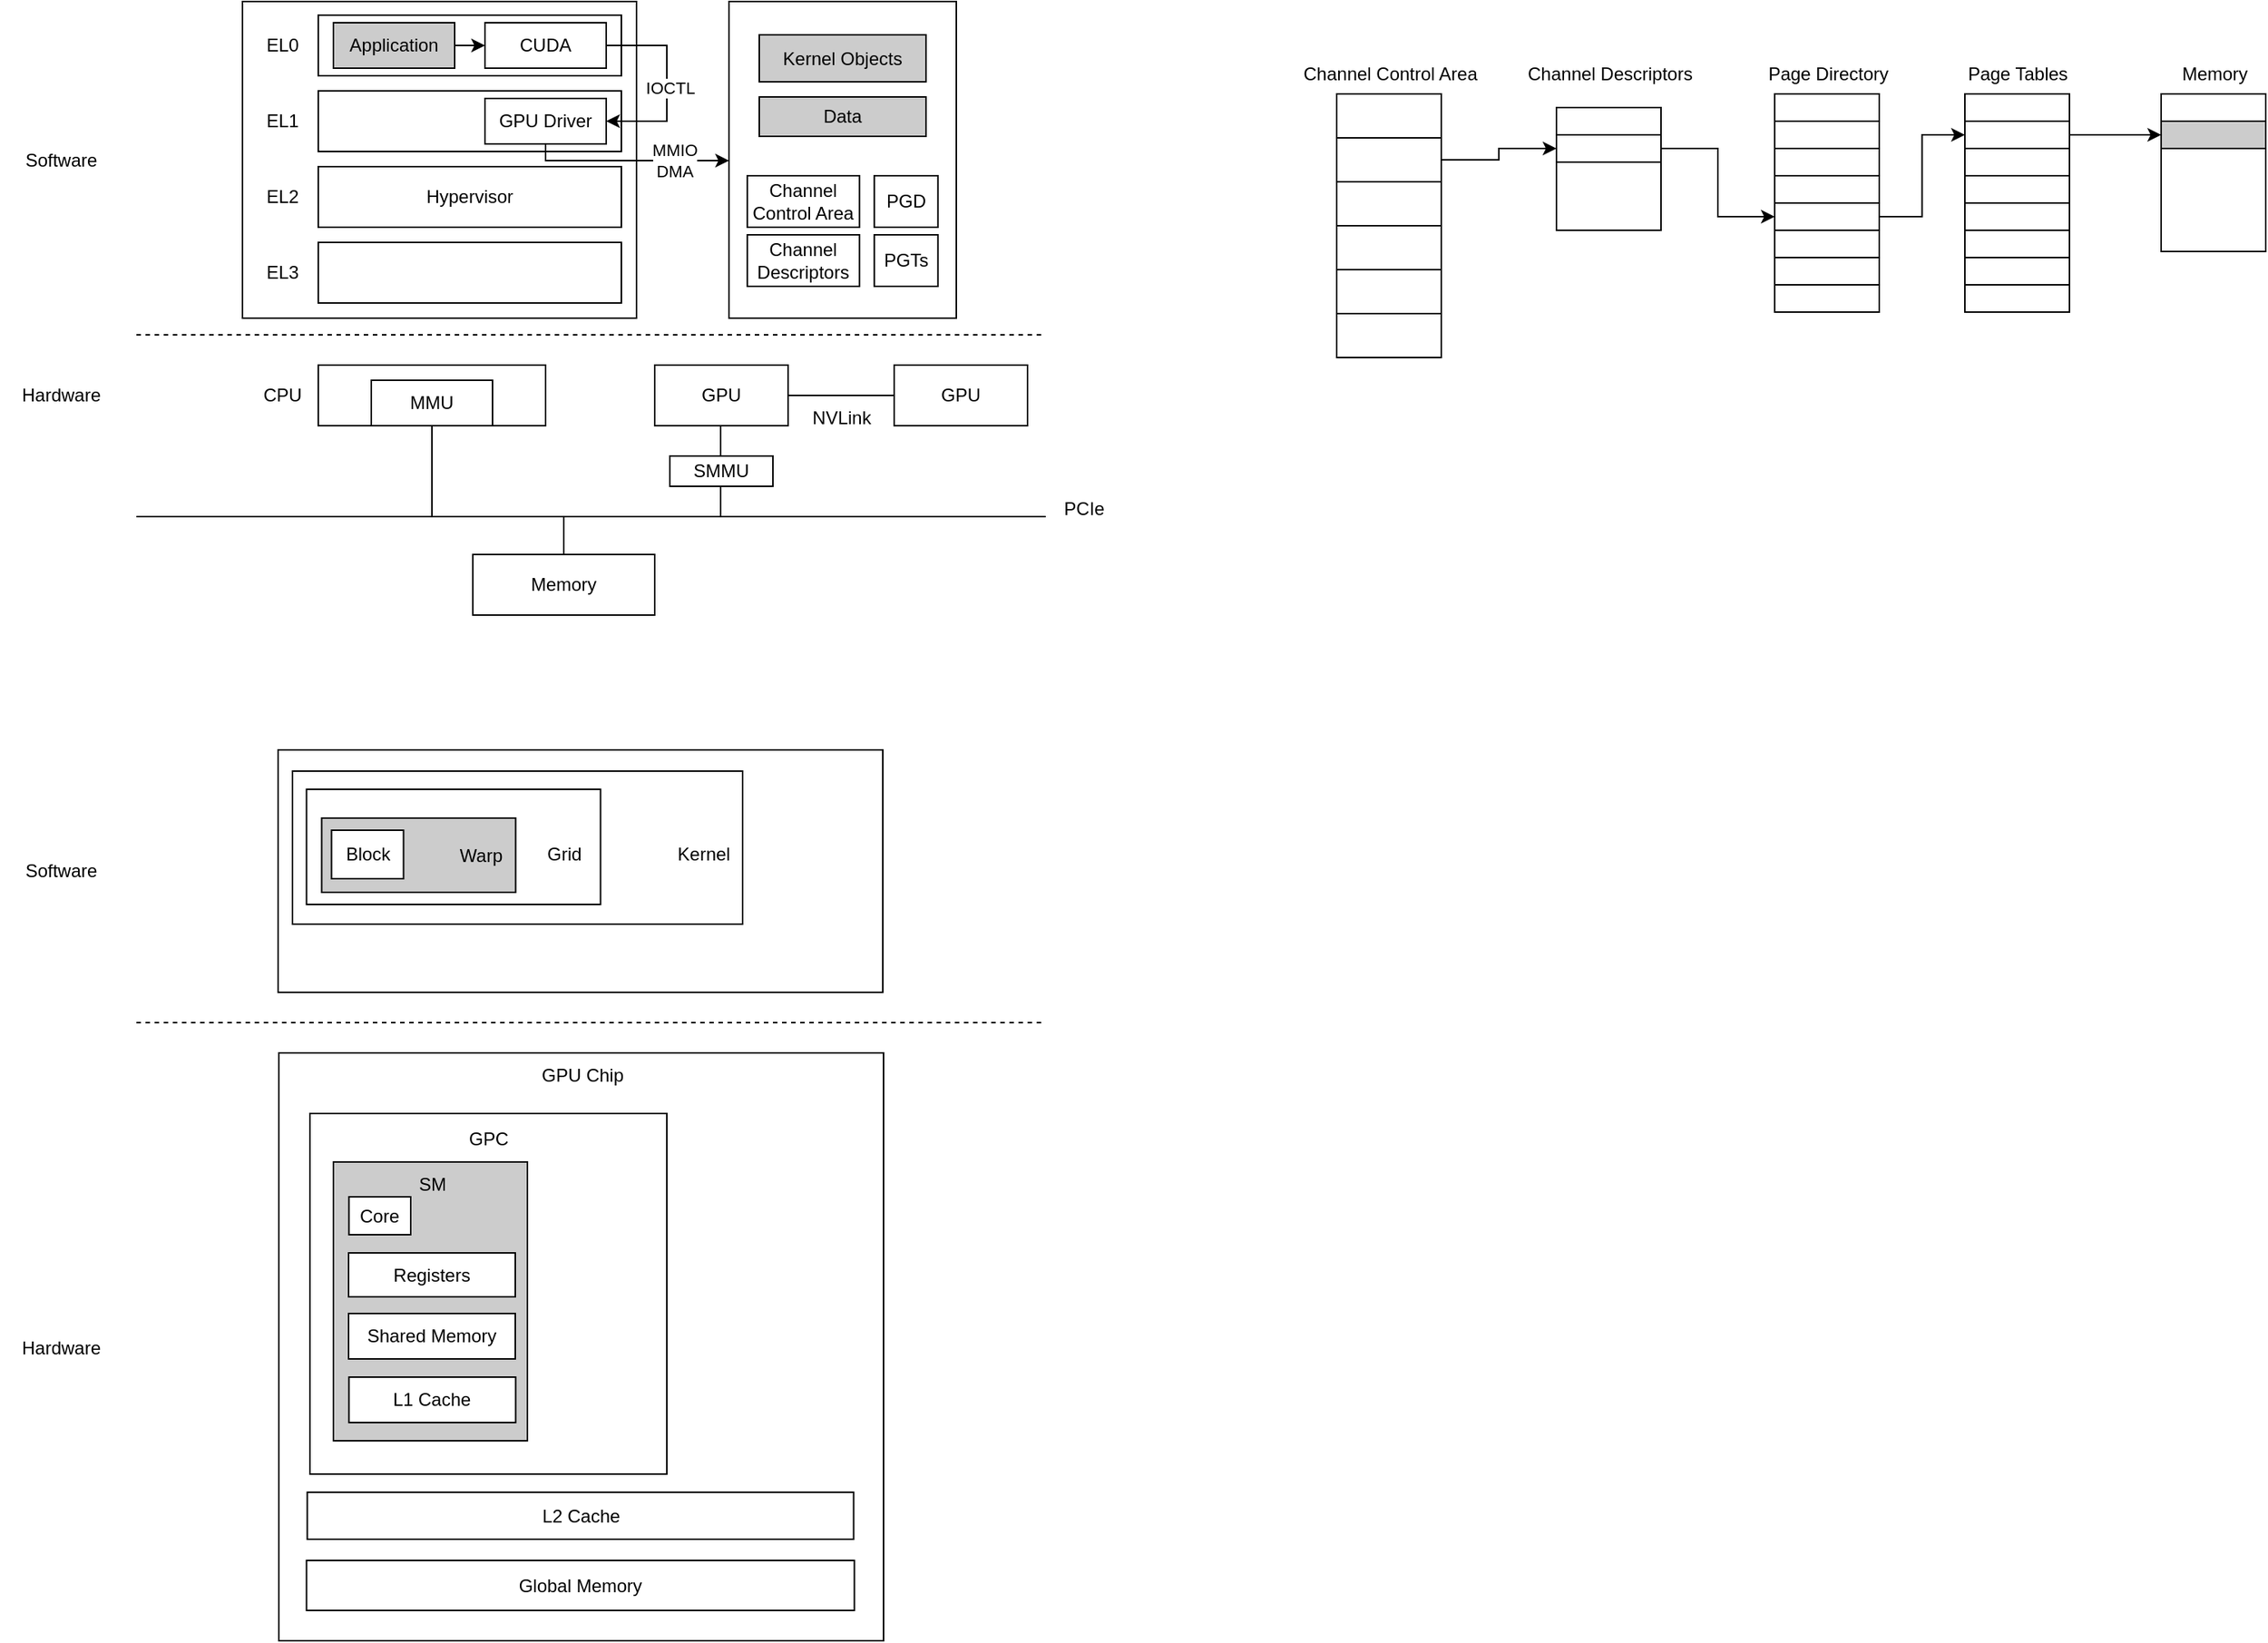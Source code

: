 <mxfile version="22.1.18" type="github">
  <diagram name="第 1 页" id="76gSzwDmyLc00p9UoDqc">
    <mxGraphModel dx="1434" dy="703" grid="0" gridSize="10" guides="1" tooltips="1" connect="1" arrows="1" fold="1" page="1" pageScale="1" pageWidth="827" pageHeight="1169" math="0" shadow="0">
      <root>
        <mxCell id="0" />
        <mxCell id="1" parent="0" />
        <mxCell id="Lvt8BLayGIzZ9a2WDVhJ-5" value="" style="rounded=0;whiteSpace=wrap;html=1;" parent="1" vertex="1">
          <mxGeometry x="213.5" y="538" width="399" height="160" as="geometry" />
        </mxCell>
        <mxCell id="k-6rWUn0pmYKdRlieo-q-6" value="" style="rounded=0;whiteSpace=wrap;html=1;fillStyle=auto;fillColor=#FFFFFF;" vertex="1" parent="1">
          <mxGeometry x="223" y="552" width="297" height="101" as="geometry" />
        </mxCell>
        <mxCell id="YlZIAGrA0F06KBuR_lRS-27" value="" style="endArrow=none;html=1;rounded=0;entryX=0.5;entryY=1;entryDx=0;entryDy=0;" parent="1" edge="1">
          <mxGeometry width="50" height="50" relative="1" as="geometry">
            <mxPoint x="505.5" y="384" as="sourcePoint" />
            <mxPoint x="505.5" y="324" as="targetPoint" />
          </mxGeometry>
        </mxCell>
        <mxCell id="YlZIAGrA0F06KBuR_lRS-4" value="" style="rounded=0;whiteSpace=wrap;html=1;" parent="1" vertex="1">
          <mxGeometry x="511" y="44" width="150" height="209" as="geometry" />
        </mxCell>
        <mxCell id="AxmWXK1IRvQXEE8dryBR-5" value="" style="rounded=0;whiteSpace=wrap;html=1;" parent="1" vertex="1">
          <mxGeometry x="190" y="44" width="260" height="209" as="geometry" />
        </mxCell>
        <mxCell id="fNoI1GPfpQh8-SWNFA4j-1" value="" style="rounded=0;whiteSpace=wrap;html=1;" parent="1" vertex="1">
          <mxGeometry x="240" y="284" width="150" height="40" as="geometry" />
        </mxCell>
        <mxCell id="fNoI1GPfpQh8-SWNFA4j-2" value="GPU" style="rounded=0;whiteSpace=wrap;html=1;" parent="1" vertex="1">
          <mxGeometry x="462" y="284" width="88" height="40" as="geometry" />
        </mxCell>
        <mxCell id="fNoI1GPfpQh8-SWNFA4j-3" value="CPU" style="text;html=1;align=center;verticalAlign=middle;resizable=0;points=[];autosize=1;strokeColor=none;fillColor=none;rounded=0;" parent="1" vertex="1">
          <mxGeometry x="191" y="289" width="50" height="30" as="geometry" />
        </mxCell>
        <mxCell id="fNoI1GPfpQh8-SWNFA4j-5" value="" style="endArrow=none;dashed=1;html=1;rounded=0;" parent="1" edge="1">
          <mxGeometry width="50" height="50" relative="1" as="geometry">
            <mxPoint x="120" y="264" as="sourcePoint" />
            <mxPoint x="720" y="264" as="targetPoint" />
          </mxGeometry>
        </mxCell>
        <mxCell id="fNoI1GPfpQh8-SWNFA4j-6" value="Hardware" style="text;html=1;align=center;verticalAlign=middle;resizable=0;points=[];autosize=1;strokeColor=none;fillColor=none;rounded=0;" parent="1" vertex="1">
          <mxGeometry x="30" y="289" width="80" height="30" as="geometry" />
        </mxCell>
        <mxCell id="fNoI1GPfpQh8-SWNFA4j-7" value="Software" style="text;html=1;align=center;verticalAlign=middle;resizable=0;points=[];autosize=1;strokeColor=none;fillColor=none;rounded=0;" parent="1" vertex="1">
          <mxGeometry x="35" y="134" width="70" height="30" as="geometry" />
        </mxCell>
        <mxCell id="fNoI1GPfpQh8-SWNFA4j-8" value="" style="rounded=0;whiteSpace=wrap;html=1;" parent="1" vertex="1">
          <mxGeometry x="240" y="103" width="200" height="40" as="geometry" />
        </mxCell>
        <mxCell id="fNoI1GPfpQh8-SWNFA4j-10" value="" style="rounded=0;whiteSpace=wrap;html=1;" parent="1" vertex="1">
          <mxGeometry x="240" y="53" width="200" height="40" as="geometry" />
        </mxCell>
        <mxCell id="YlZIAGrA0F06KBuR_lRS-19" style="edgeStyle=orthogonalEdgeStyle;rounded=0;orthogonalLoop=1;jettySize=auto;html=1;exitX=0.5;exitY=1;exitDx=0;exitDy=0;" parent="1" source="fNoI1GPfpQh8-SWNFA4j-11" target="YlZIAGrA0F06KBuR_lRS-4" edge="1">
          <mxGeometry relative="1" as="geometry">
            <Array as="points">
              <mxPoint x="390" y="149" />
            </Array>
          </mxGeometry>
        </mxCell>
        <mxCell id="YlZIAGrA0F06KBuR_lRS-22" value="MMIO&lt;br&gt;DMA" style="edgeLabel;html=1;align=center;verticalAlign=middle;resizable=0;points=[];rounded=0;" parent="YlZIAGrA0F06KBuR_lRS-19" vertex="1" connectable="0">
          <mxGeometry x="0.333" y="1" relative="1" as="geometry">
            <mxPoint x="8" y="1" as="offset" />
          </mxGeometry>
        </mxCell>
        <mxCell id="fNoI1GPfpQh8-SWNFA4j-11" value="GPU Driver" style="rounded=0;whiteSpace=wrap;html=1;fillStyle=auto;fillColor=#FFFFFF;" parent="1" vertex="1">
          <mxGeometry x="350" y="108" width="80" height="30" as="geometry" />
        </mxCell>
        <mxCell id="fNoI1GPfpQh8-SWNFA4j-12" value="MMU" style="rounded=0;whiteSpace=wrap;html=1;" parent="1" vertex="1">
          <mxGeometry x="275" y="294" width="80" height="30" as="geometry" />
        </mxCell>
        <mxCell id="fNoI1GPfpQh8-SWNFA4j-13" value="SMMU" style="rounded=0;whiteSpace=wrap;html=1;" parent="1" vertex="1">
          <mxGeometry x="472" y="344" width="68" height="20" as="geometry" />
        </mxCell>
        <mxCell id="fNoI1GPfpQh8-SWNFA4j-14" value="EL1" style="text;html=1;align=center;verticalAlign=middle;resizable=0;points=[];autosize=1;strokeColor=none;fillColor=none;rounded=0;" parent="1" vertex="1">
          <mxGeometry x="196" y="108" width="40" height="30" as="geometry" />
        </mxCell>
        <mxCell id="fNoI1GPfpQh8-SWNFA4j-15" value="EL0" style="text;html=1;align=center;verticalAlign=middle;resizable=0;points=[];autosize=1;strokeColor=none;fillColor=none;rounded=0;" parent="1" vertex="1">
          <mxGeometry x="196" y="58" width="40" height="30" as="geometry" />
        </mxCell>
        <mxCell id="AxmWXK1IRvQXEE8dryBR-1" value="" style="endArrow=none;html=1;rounded=0;" parent="1" edge="1">
          <mxGeometry width="50" height="50" relative="1" as="geometry">
            <mxPoint x="120" y="384" as="sourcePoint" />
            <mxPoint x="720" y="384" as="targetPoint" />
          </mxGeometry>
        </mxCell>
        <mxCell id="YlZIAGrA0F06KBuR_lRS-17" style="edgeStyle=orthogonalEdgeStyle;rounded=0;orthogonalLoop=1;jettySize=auto;html=1;exitX=1;exitY=0.5;exitDx=0;exitDy=0;entryX=0;entryY=0.5;entryDx=0;entryDy=0;" parent="1" source="AxmWXK1IRvQXEE8dryBR-2" target="AxmWXK1IRvQXEE8dryBR-23" edge="1">
          <mxGeometry relative="1" as="geometry" />
        </mxCell>
        <mxCell id="AxmWXK1IRvQXEE8dryBR-2" value="Application" style="rounded=0;whiteSpace=wrap;html=1;fillStyle=auto;fillColor=#CCCCCC;" parent="1" vertex="1">
          <mxGeometry x="250" y="58" width="80" height="30" as="geometry" />
        </mxCell>
        <mxCell id="AxmWXK1IRvQXEE8dryBR-3" value="Hypervisor" style="rounded=0;whiteSpace=wrap;html=1;" parent="1" vertex="1">
          <mxGeometry x="240" y="153" width="200" height="40" as="geometry" />
        </mxCell>
        <mxCell id="AxmWXK1IRvQXEE8dryBR-4" value="" style="rounded=0;whiteSpace=wrap;html=1;" parent="1" vertex="1">
          <mxGeometry x="240" y="203" width="200" height="40" as="geometry" />
        </mxCell>
        <mxCell id="AxmWXK1IRvQXEE8dryBR-6" value="EL2" style="text;html=1;align=center;verticalAlign=middle;resizable=0;points=[];autosize=1;strokeColor=none;fillColor=none;rounded=0;" parent="1" vertex="1">
          <mxGeometry x="196" y="158" width="40" height="30" as="geometry" />
        </mxCell>
        <mxCell id="AxmWXK1IRvQXEE8dryBR-7" value="EL3" style="text;html=1;align=center;verticalAlign=middle;resizable=0;points=[];autosize=1;strokeColor=none;fillColor=none;rounded=0;" parent="1" vertex="1">
          <mxGeometry x="196" y="208" width="40" height="30" as="geometry" />
        </mxCell>
        <mxCell id="AxmWXK1IRvQXEE8dryBR-9" value="" style="endArrow=none;html=1;rounded=0;entryX=0.5;entryY=1;entryDx=0;entryDy=0;" parent="1" target="fNoI1GPfpQh8-SWNFA4j-12" edge="1">
          <mxGeometry width="50" height="50" relative="1" as="geometry">
            <mxPoint x="315" y="384" as="sourcePoint" />
            <mxPoint x="440" y="304" as="targetPoint" />
          </mxGeometry>
        </mxCell>
        <mxCell id="AxmWXK1IRvQXEE8dryBR-10" value="Memory" style="rounded=0;whiteSpace=wrap;html=1;" parent="1" vertex="1">
          <mxGeometry x="342" y="409" width="120" height="40" as="geometry" />
        </mxCell>
        <mxCell id="AxmWXK1IRvQXEE8dryBR-11" value="" style="endArrow=none;html=1;rounded=0;entryX=0.5;entryY=0;entryDx=0;entryDy=0;" parent="1" target="AxmWXK1IRvQXEE8dryBR-10" edge="1">
          <mxGeometry width="50" height="50" relative="1" as="geometry">
            <mxPoint x="402" y="384" as="sourcePoint" />
            <mxPoint x="342" y="334" as="targetPoint" />
          </mxGeometry>
        </mxCell>
        <mxCell id="AxmWXK1IRvQXEE8dryBR-15" value="PCIe" style="text;html=1;align=center;verticalAlign=middle;resizable=0;points=[];autosize=1;strokeColor=none;fillColor=none;rounded=0;" parent="1" vertex="1">
          <mxGeometry x="720" y="364" width="50" height="30" as="geometry" />
        </mxCell>
        <mxCell id="AxmWXK1IRvQXEE8dryBR-17" value="GPU" style="rounded=0;whiteSpace=wrap;html=1;" parent="1" vertex="1">
          <mxGeometry x="620" y="284" width="88" height="40" as="geometry" />
        </mxCell>
        <mxCell id="AxmWXK1IRvQXEE8dryBR-18" value="" style="endArrow=none;html=1;rounded=0;exitX=1;exitY=0.5;exitDx=0;exitDy=0;entryX=0;entryY=0.5;entryDx=0;entryDy=0;" parent="1" source="fNoI1GPfpQh8-SWNFA4j-2" target="AxmWXK1IRvQXEE8dryBR-17" edge="1">
          <mxGeometry width="50" height="50" relative="1" as="geometry">
            <mxPoint x="538" y="334" as="sourcePoint" />
            <mxPoint x="538" y="404" as="targetPoint" />
          </mxGeometry>
        </mxCell>
        <mxCell id="AxmWXK1IRvQXEE8dryBR-19" value="NVLink" style="text;html=1;align=center;verticalAlign=middle;resizable=0;points=[];autosize=1;strokeColor=none;fillColor=none;rounded=0;" parent="1" vertex="1">
          <mxGeometry x="555" y="304" width="60" height="30" as="geometry" />
        </mxCell>
        <mxCell id="AxmWXK1IRvQXEE8dryBR-22" value="" style="rounded=0;whiteSpace=wrap;html=1;" parent="1" vertex="1">
          <mxGeometry x="214" y="738" width="399" height="388" as="geometry" />
        </mxCell>
        <mxCell id="YlZIAGrA0F06KBuR_lRS-15" style="edgeStyle=orthogonalEdgeStyle;rounded=0;orthogonalLoop=1;jettySize=auto;html=1;exitX=1;exitY=0.5;exitDx=0;exitDy=0;entryX=1;entryY=0.5;entryDx=0;entryDy=0;" parent="1" source="AxmWXK1IRvQXEE8dryBR-23" target="fNoI1GPfpQh8-SWNFA4j-11" edge="1">
          <mxGeometry relative="1" as="geometry">
            <Array as="points">
              <mxPoint x="470" y="73" />
              <mxPoint x="470" y="123" />
            </Array>
          </mxGeometry>
        </mxCell>
        <mxCell id="YlZIAGrA0F06KBuR_lRS-16" value="IOCTL" style="edgeLabel;html=1;align=center;verticalAlign=middle;resizable=0;points=[];rounded=0;" parent="YlZIAGrA0F06KBuR_lRS-15" vertex="1" connectable="0">
          <mxGeometry x="0.036" y="2" relative="1" as="geometry">
            <mxPoint as="offset" />
          </mxGeometry>
        </mxCell>
        <mxCell id="AxmWXK1IRvQXEE8dryBR-23" value="CUDA" style="rounded=0;whiteSpace=wrap;html=1;fillStyle=auto;fillColor=#FFFFFF;" parent="1" vertex="1">
          <mxGeometry x="350" y="58" width="80" height="30" as="geometry" />
        </mxCell>
        <mxCell id="AxmWXK1IRvQXEE8dryBR-24" value="" style="rounded=0;whiteSpace=wrap;html=1;" parent="1" vertex="1">
          <mxGeometry x="234.5" y="778" width="235.5" height="238" as="geometry" />
        </mxCell>
        <mxCell id="AxmWXK1IRvQXEE8dryBR-25" value="GPU Chip" style="text;html=1;align=center;verticalAlign=middle;resizable=0;points=[];autosize=1;strokeColor=none;fillColor=none;rounded=0;" parent="1" vertex="1">
          <mxGeometry x="374" y="738" width="80" height="30" as="geometry" />
        </mxCell>
        <mxCell id="Lvt8BLayGIzZ9a2WDVhJ-1" value="" style="endArrow=none;dashed=1;html=1;rounded=0;" parent="1" edge="1">
          <mxGeometry width="50" height="50" relative="1" as="geometry">
            <mxPoint x="120" y="718" as="sourcePoint" />
            <mxPoint x="720" y="718" as="targetPoint" />
          </mxGeometry>
        </mxCell>
        <mxCell id="Lvt8BLayGIzZ9a2WDVhJ-2" value="Hardware" style="text;html=1;align=center;verticalAlign=middle;resizable=0;points=[];autosize=1;strokeColor=none;fillColor=none;rounded=0;" parent="1" vertex="1">
          <mxGeometry x="30" y="918" width="80" height="30" as="geometry" />
        </mxCell>
        <mxCell id="Lvt8BLayGIzZ9a2WDVhJ-3" value="Software" style="text;html=1;align=center;verticalAlign=middle;resizable=0;points=[];autosize=1;strokeColor=none;fillColor=none;rounded=0;" parent="1" vertex="1">
          <mxGeometry x="35" y="603" width="70" height="30" as="geometry" />
        </mxCell>
        <mxCell id="Lvt8BLayGIzZ9a2WDVhJ-9" value="Global Memory" style="rounded=0;whiteSpace=wrap;html=1;" parent="1" vertex="1">
          <mxGeometry x="232.25" y="1073" width="361.5" height="33" as="geometry" />
        </mxCell>
        <mxCell id="Lvt8BLayGIzZ9a2WDVhJ-10" value="L2 Cache" style="rounded=0;whiteSpace=wrap;html=1;" parent="1" vertex="1">
          <mxGeometry x="232.75" y="1028" width="360.5" height="31" as="geometry" />
        </mxCell>
        <mxCell id="Lvt8BLayGIzZ9a2WDVhJ-12" value="" style="rounded=0;whiteSpace=wrap;html=1;fillColor=#CCCCCC;fillStyle=auto;" parent="1" vertex="1">
          <mxGeometry x="250" y="810" width="128" height="184" as="geometry" />
        </mxCell>
        <mxCell id="AxmWXK1IRvQXEE8dryBR-26" value="SM" style="text;html=1;align=center;verticalAlign=middle;resizable=0;points=[];autosize=1;strokeColor=none;fillColor=none;rounded=0;" parent="1" vertex="1">
          <mxGeometry x="295" y="810" width="40" height="30" as="geometry" />
        </mxCell>
        <mxCell id="AxmWXK1IRvQXEE8dryBR-27" value="Core" style="rounded=0;whiteSpace=wrap;html=1;" parent="1" vertex="1">
          <mxGeometry x="260.25" y="833" width="40.75" height="25" as="geometry" />
        </mxCell>
        <mxCell id="AxmWXK1IRvQXEE8dryBR-28" value="Registers" style="rounded=0;whiteSpace=wrap;html=1;" parent="1" vertex="1">
          <mxGeometry x="260" y="870" width="110" height="29" as="geometry" />
        </mxCell>
        <mxCell id="AxmWXK1IRvQXEE8dryBR-30" value="Shared Memory" style="rounded=0;whiteSpace=wrap;html=1;" parent="1" vertex="1">
          <mxGeometry x="260" y="910" width="110" height="30" as="geometry" />
        </mxCell>
        <mxCell id="YlZIAGrA0F06KBuR_lRS-2" value="Kernel Objects" style="rounded=0;whiteSpace=wrap;html=1;fillColor=#CCCCCC;" parent="1" vertex="1">
          <mxGeometry x="531" y="66" width="110" height="31" as="geometry" />
        </mxCell>
        <mxCell id="YlZIAGrA0F06KBuR_lRS-5" value="GPC" style="text;html=1;align=center;verticalAlign=middle;resizable=0;points=[];autosize=1;strokeColor=none;fillColor=none;rounded=0;" parent="1" vertex="1">
          <mxGeometry x="327.25" y="780" width="50" height="30" as="geometry" />
        </mxCell>
        <mxCell id="YlZIAGrA0F06KBuR_lRS-6" value="" style="rounded=0;whiteSpace=wrap;html=1;fillStyle=auto;fillColor=#FFFFFF;" parent="1" vertex="1">
          <mxGeometry x="232.25" y="564" width="194" height="76" as="geometry" />
        </mxCell>
        <mxCell id="YlZIAGrA0F06KBuR_lRS-7" value="" style="rounded=0;whiteSpace=wrap;html=1;fillColor=#CCCCCC;" parent="1" vertex="1">
          <mxGeometry x="242.25" y="583" width="128" height="49" as="geometry" />
        </mxCell>
        <mxCell id="YlZIAGrA0F06KBuR_lRS-8" value="Grid" style="text;html=1;align=center;verticalAlign=middle;resizable=0;points=[];autosize=1;strokeColor=none;fillColor=none;rounded=0;" parent="1" vertex="1">
          <mxGeometry x="377.25" y="592" width="50" height="30" as="geometry" />
        </mxCell>
        <mxCell id="k-6rWUn0pmYKdRlieo-q-2" value="L1 Cache" style="rounded=0;whiteSpace=wrap;html=1;" vertex="1" parent="1">
          <mxGeometry x="260.25" y="952" width="110" height="30" as="geometry" />
        </mxCell>
        <mxCell id="k-6rWUn0pmYKdRlieo-q-4" value="Warp" style="text;html=1;align=center;verticalAlign=middle;resizable=0;points=[];autosize=1;strokeColor=none;fillColor=none;rounded=0;" vertex="1" parent="1">
          <mxGeometry x="324.25" y="594.5" width="46" height="26" as="geometry" />
        </mxCell>
        <mxCell id="k-6rWUn0pmYKdRlieo-q-5" value="Block" style="rounded=0;whiteSpace=wrap;html=1;" vertex="1" parent="1">
          <mxGeometry x="248.75" y="591" width="47.5" height="32" as="geometry" />
        </mxCell>
        <mxCell id="k-6rWUn0pmYKdRlieo-q-7" value="Kernel" style="text;html=1;align=center;verticalAlign=middle;resizable=0;points=[];autosize=1;strokeColor=none;fillColor=none;rounded=0;" vertex="1" parent="1">
          <mxGeometry x="467" y="594" width="53" height="26" as="geometry" />
        </mxCell>
        <mxCell id="k-6rWUn0pmYKdRlieo-q-8" value="Channel Control Area" style="rounded=0;whiteSpace=wrap;html=1;fillColor=#FFFFFF;" vertex="1" parent="1">
          <mxGeometry x="523.13" y="159" width="74" height="34" as="geometry" />
        </mxCell>
        <mxCell id="k-6rWUn0pmYKdRlieo-q-9" value="" style="rounded=0;whiteSpace=wrap;html=1;fillColor=#FFFFFF;fillStyle=dots;" vertex="1" parent="1">
          <mxGeometry x="912" y="105" width="69" height="29" as="geometry" />
        </mxCell>
        <mxCell id="k-6rWUn0pmYKdRlieo-q-12" value="Channel Control Area" style="text;html=1;align=center;verticalAlign=middle;resizable=0;points=[];autosize=1;strokeColor=none;fillColor=none;" vertex="1" parent="1">
          <mxGeometry x="880" y="79" width="133" height="26" as="geometry" />
        </mxCell>
        <mxCell id="k-6rWUn0pmYKdRlieo-q-55" style="edgeStyle=orthogonalEdgeStyle;rounded=0;orthogonalLoop=1;jettySize=auto;html=1;exitX=1;exitY=0.5;exitDx=0;exitDy=0;entryX=0;entryY=0.5;entryDx=0;entryDy=0;" edge="1" parent="1" source="k-6rWUn0pmYKdRlieo-q-13" target="k-6rWUn0pmYKdRlieo-q-25">
          <mxGeometry relative="1" as="geometry" />
        </mxCell>
        <mxCell id="k-6rWUn0pmYKdRlieo-q-13" value="" style="rounded=0;whiteSpace=wrap;html=1;fillColor=#FFFFFF;fillStyle=dots;" vertex="1" parent="1">
          <mxGeometry x="912" y="134" width="69" height="29" as="geometry" />
        </mxCell>
        <mxCell id="k-6rWUn0pmYKdRlieo-q-14" value="" style="rounded=0;whiteSpace=wrap;html=1;fillColor=#FFFFFF;fillStyle=dots;" vertex="1" parent="1">
          <mxGeometry x="912" y="163" width="69" height="29" as="geometry" />
        </mxCell>
        <mxCell id="k-6rWUn0pmYKdRlieo-q-15" value="" style="rounded=0;whiteSpace=wrap;html=1;fillColor=#FFFFFF;fillStyle=dots;" vertex="1" parent="1">
          <mxGeometry x="912" y="192" width="69" height="29" as="geometry" />
        </mxCell>
        <mxCell id="k-6rWUn0pmYKdRlieo-q-16" value="" style="rounded=0;whiteSpace=wrap;html=1;fillColor=#FFFFFF;fillStyle=dots;" vertex="1" parent="1">
          <mxGeometry x="912" y="221" width="69" height="29" as="geometry" />
        </mxCell>
        <mxCell id="k-6rWUn0pmYKdRlieo-q-17" value="" style="rounded=0;whiteSpace=wrap;html=1;fillColor=#FFFFFF;fillStyle=dots;" vertex="1" parent="1">
          <mxGeometry x="912" y="250" width="69" height="29" as="geometry" />
        </mxCell>
        <mxCell id="k-6rWUn0pmYKdRlieo-q-18" value="Channel Descriptors" style="rounded=0;whiteSpace=wrap;html=1;fillColor=#FFFFFF;" vertex="1" parent="1">
          <mxGeometry x="523.13" y="198" width="74" height="34" as="geometry" />
        </mxCell>
        <mxCell id="k-6rWUn0pmYKdRlieo-q-19" value="PGD" style="rounded=0;whiteSpace=wrap;html=1;fillColor=#FFFFFF;" vertex="1" parent="1">
          <mxGeometry x="606.88" y="159" width="42" height="34" as="geometry" />
        </mxCell>
        <mxCell id="k-6rWUn0pmYKdRlieo-q-20" value="PGTs" style="rounded=0;whiteSpace=wrap;html=1;fillColor=#FFFFFF;" vertex="1" parent="1">
          <mxGeometry x="606.88" y="198" width="42" height="34" as="geometry" />
        </mxCell>
        <mxCell id="k-6rWUn0pmYKdRlieo-q-22" value="Data" style="rounded=0;whiteSpace=wrap;html=1;fillColor=#CCCCCC;" vertex="1" parent="1">
          <mxGeometry x="531" y="107" width="110" height="26" as="geometry" />
        </mxCell>
        <mxCell id="k-6rWUn0pmYKdRlieo-q-23" value="" style="rounded=0;whiteSpace=wrap;html=1;fillColor=#FFFFFF;fillStyle=dots;" vertex="1" parent="1">
          <mxGeometry x="1057" y="114" width="69" height="18" as="geometry" />
        </mxCell>
        <mxCell id="k-6rWUn0pmYKdRlieo-q-24" value="Channel Descriptors" style="text;html=1;align=center;verticalAlign=middle;resizable=0;points=[];autosize=1;strokeColor=none;fillColor=none;" vertex="1" parent="1">
          <mxGeometry x="1028" y="79" width="127" height="26" as="geometry" />
        </mxCell>
        <mxCell id="k-6rWUn0pmYKdRlieo-q-56" style="edgeStyle=orthogonalEdgeStyle;rounded=0;orthogonalLoop=1;jettySize=auto;html=1;exitX=1;exitY=0.5;exitDx=0;exitDy=0;entryX=0;entryY=0.5;entryDx=0;entryDy=0;" edge="1" parent="1" source="k-6rWUn0pmYKdRlieo-q-25" target="k-6rWUn0pmYKdRlieo-q-40">
          <mxGeometry relative="1" as="geometry" />
        </mxCell>
        <mxCell id="k-6rWUn0pmYKdRlieo-q-25" value="" style="rounded=0;whiteSpace=wrap;html=1;fillColor=#FFFFFF;fillStyle=dots;" vertex="1" parent="1">
          <mxGeometry x="1057" y="132" width="69" height="18" as="geometry" />
        </mxCell>
        <mxCell id="k-6rWUn0pmYKdRlieo-q-26" value="" style="rounded=0;whiteSpace=wrap;html=1;fillColor=#FFFFFF;fillStyle=dots;" vertex="1" parent="1">
          <mxGeometry x="1057" y="150" width="69" height="45" as="geometry" />
        </mxCell>
        <mxCell id="k-6rWUn0pmYKdRlieo-q-27" value="Page Directory" style="text;html=1;align=center;verticalAlign=middle;resizable=0;points=[];autosize=1;strokeColor=none;fillColor=none;" vertex="1" parent="1">
          <mxGeometry x="1187" y="79" width="97" height="26" as="geometry" />
        </mxCell>
        <mxCell id="k-6rWUn0pmYKdRlieo-q-28" value="Page Tables" style="text;html=1;align=center;verticalAlign=middle;resizable=0;points=[];autosize=1;strokeColor=none;fillColor=none;" vertex="1" parent="1">
          <mxGeometry x="1319" y="79" width="84" height="26" as="geometry" />
        </mxCell>
        <mxCell id="k-6rWUn0pmYKdRlieo-q-29" value="Memory" style="text;html=1;align=center;verticalAlign=middle;resizable=0;points=[];autosize=1;strokeColor=none;fillColor=none;" vertex="1" parent="1">
          <mxGeometry x="1460" y="79" width="61" height="26" as="geometry" />
        </mxCell>
        <mxCell id="k-6rWUn0pmYKdRlieo-q-36" value="" style="rounded=0;whiteSpace=wrap;html=1;fillColor=#FFFFFF;fillStyle=dots;" vertex="1" parent="1">
          <mxGeometry x="1201" y="105" width="69" height="18" as="geometry" />
        </mxCell>
        <mxCell id="k-6rWUn0pmYKdRlieo-q-37" value="" style="rounded=0;whiteSpace=wrap;html=1;fillColor=#FFFFFF;fillStyle=dots;" vertex="1" parent="1">
          <mxGeometry x="1201" y="123" width="69" height="18" as="geometry" />
        </mxCell>
        <mxCell id="k-6rWUn0pmYKdRlieo-q-38" value="" style="rounded=0;whiteSpace=wrap;html=1;fillColor=#FFFFFF;fillStyle=dots;" vertex="1" parent="1">
          <mxGeometry x="1201" y="141" width="69" height="18" as="geometry" />
        </mxCell>
        <mxCell id="k-6rWUn0pmYKdRlieo-q-39" value="" style="rounded=0;whiteSpace=wrap;html=1;fillColor=#FFFFFF;fillStyle=dots;" vertex="1" parent="1">
          <mxGeometry x="1201" y="159" width="69" height="18" as="geometry" />
        </mxCell>
        <mxCell id="k-6rWUn0pmYKdRlieo-q-57" style="edgeStyle=orthogonalEdgeStyle;rounded=0;orthogonalLoop=1;jettySize=auto;html=1;exitX=1;exitY=0.5;exitDx=0;exitDy=0;entryX=0;entryY=0.5;entryDx=0;entryDy=0;" edge="1" parent="1" source="k-6rWUn0pmYKdRlieo-q-40" target="k-6rWUn0pmYKdRlieo-q-45">
          <mxGeometry relative="1" as="geometry" />
        </mxCell>
        <mxCell id="k-6rWUn0pmYKdRlieo-q-40" value="" style="rounded=0;whiteSpace=wrap;html=1;fillColor=#FFFFFF;fillStyle=dots;" vertex="1" parent="1">
          <mxGeometry x="1201" y="177" width="69" height="18" as="geometry" />
        </mxCell>
        <mxCell id="k-6rWUn0pmYKdRlieo-q-41" value="" style="rounded=0;whiteSpace=wrap;html=1;fillColor=#FFFFFF;fillStyle=dots;" vertex="1" parent="1">
          <mxGeometry x="1201" y="195" width="69" height="18" as="geometry" />
        </mxCell>
        <mxCell id="k-6rWUn0pmYKdRlieo-q-42" value="" style="rounded=0;whiteSpace=wrap;html=1;fillColor=#FFFFFF;fillStyle=dots;" vertex="1" parent="1">
          <mxGeometry x="1201" y="213" width="69" height="18" as="geometry" />
        </mxCell>
        <mxCell id="k-6rWUn0pmYKdRlieo-q-43" value="" style="rounded=0;whiteSpace=wrap;html=1;fillColor=#FFFFFF;fillStyle=dots;" vertex="1" parent="1">
          <mxGeometry x="1201" y="231" width="69" height="18" as="geometry" />
        </mxCell>
        <mxCell id="k-6rWUn0pmYKdRlieo-q-44" value="" style="rounded=0;whiteSpace=wrap;html=1;fillColor=#FFFFFF;fillStyle=dots;" vertex="1" parent="1">
          <mxGeometry x="1326.5" y="105" width="69" height="18" as="geometry" />
        </mxCell>
        <mxCell id="k-6rWUn0pmYKdRlieo-q-58" style="edgeStyle=orthogonalEdgeStyle;rounded=0;orthogonalLoop=1;jettySize=auto;html=1;exitX=1;exitY=0.5;exitDx=0;exitDy=0;" edge="1" parent="1" source="k-6rWUn0pmYKdRlieo-q-45" target="k-6rWUn0pmYKdRlieo-q-53">
          <mxGeometry relative="1" as="geometry" />
        </mxCell>
        <mxCell id="k-6rWUn0pmYKdRlieo-q-45" value="" style="rounded=0;whiteSpace=wrap;html=1;fillColor=#FFFFFF;fillStyle=dots;" vertex="1" parent="1">
          <mxGeometry x="1326.5" y="123" width="69" height="18" as="geometry" />
        </mxCell>
        <mxCell id="k-6rWUn0pmYKdRlieo-q-46" value="" style="rounded=0;whiteSpace=wrap;html=1;fillColor=#FFFFFF;fillStyle=dots;" vertex="1" parent="1">
          <mxGeometry x="1326.5" y="141" width="69" height="18" as="geometry" />
        </mxCell>
        <mxCell id="k-6rWUn0pmYKdRlieo-q-47" value="" style="rounded=0;whiteSpace=wrap;html=1;fillColor=#FFFFFF;fillStyle=dots;" vertex="1" parent="1">
          <mxGeometry x="1326.5" y="159" width="69" height="18" as="geometry" />
        </mxCell>
        <mxCell id="k-6rWUn0pmYKdRlieo-q-48" value="" style="rounded=0;whiteSpace=wrap;html=1;fillColor=#FFFFFF;fillStyle=dots;" vertex="1" parent="1">
          <mxGeometry x="1326.5" y="177" width="69" height="18" as="geometry" />
        </mxCell>
        <mxCell id="k-6rWUn0pmYKdRlieo-q-49" value="" style="rounded=0;whiteSpace=wrap;html=1;fillColor=#FFFFFF;fillStyle=dots;" vertex="1" parent="1">
          <mxGeometry x="1326.5" y="195" width="69" height="18" as="geometry" />
        </mxCell>
        <mxCell id="k-6rWUn0pmYKdRlieo-q-50" value="" style="rounded=0;whiteSpace=wrap;html=1;fillColor=#FFFFFF;fillStyle=dots;" vertex="1" parent="1">
          <mxGeometry x="1326.5" y="213" width="69" height="18" as="geometry" />
        </mxCell>
        <mxCell id="k-6rWUn0pmYKdRlieo-q-51" value="" style="rounded=0;whiteSpace=wrap;html=1;fillColor=#FFFFFF;fillStyle=dots;" vertex="1" parent="1">
          <mxGeometry x="1326.5" y="231" width="69" height="18" as="geometry" />
        </mxCell>
        <mxCell id="k-6rWUn0pmYKdRlieo-q-52" value="" style="rounded=0;whiteSpace=wrap;html=1;fillColor=#FFFFFF;fillStyle=dots;" vertex="1" parent="1">
          <mxGeometry x="1456" y="105" width="69" height="18" as="geometry" />
        </mxCell>
        <mxCell id="k-6rWUn0pmYKdRlieo-q-53" value="" style="rounded=0;whiteSpace=wrap;html=1;fillColor=#CCCCCC;fillStyle=auto;" vertex="1" parent="1">
          <mxGeometry x="1456" y="123" width="69" height="18" as="geometry" />
        </mxCell>
        <mxCell id="k-6rWUn0pmYKdRlieo-q-54" value="" style="rounded=0;whiteSpace=wrap;html=1;fillColor=#FFFFFF;fillStyle=dots;" vertex="1" parent="1">
          <mxGeometry x="1456" y="141" width="69" height="68" as="geometry" />
        </mxCell>
      </root>
    </mxGraphModel>
  </diagram>
</mxfile>

